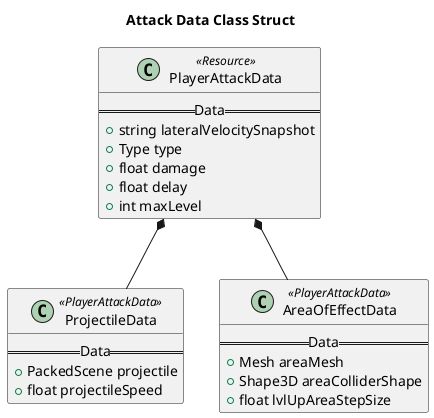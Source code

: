 @startuml Attack Data Class Struct

title Attack Data Class Struct

class PlayerAttackData <<Resource>>{
    == Data ==
    + string lateralVelocitySnapshot
    + Type type
    + float damage
    + float delay
    + int maxLevel
}

class ProjectileData <<PlayerAttackData>> {
    == Data ==
    + PackedScene projectile
    + float projectileSpeed
}

class AreaOfEffectData <<PlayerAttackData>> {
    == Data ==
    + Mesh areaMesh
    + Shape3D areaColliderShape
    + float lvlUpAreaStepSize
}

PlayerAttackData *-- ProjectileData
PlayerAttackData *-- AreaOfEffectData

@enduml